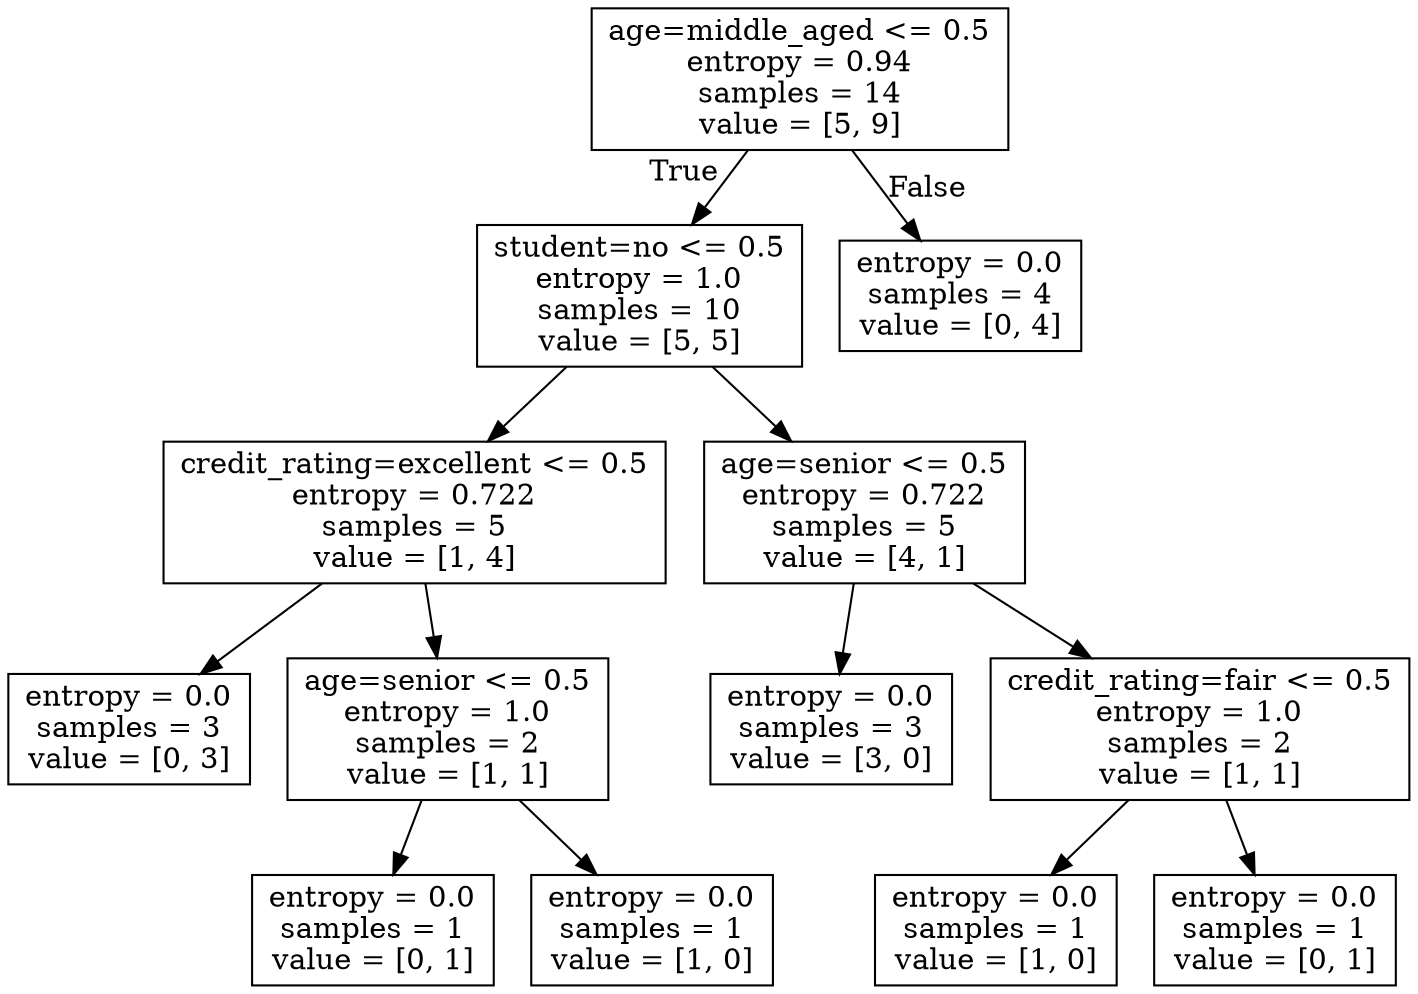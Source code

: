 digraph Tree {
node [shape=box] ;
0 [label="age=middle_aged <= 0.5\nentropy = 0.94\nsamples = 14\nvalue = [5, 9]"] ;
1 [label="student=no <= 0.5\nentropy = 1.0\nsamples = 10\nvalue = [5, 5]"] ;
0 -> 1 [labeldistance=2.5, labelangle=45, headlabel="True"] ;
2 [label="credit_rating=excellent <= 0.5\nentropy = 0.722\nsamples = 5\nvalue = [1, 4]"] ;
1 -> 2 ;
3 [label="entropy = 0.0\nsamples = 3\nvalue = [0, 3]"] ;
2 -> 3 ;
4 [label="age=senior <= 0.5\nentropy = 1.0\nsamples = 2\nvalue = [1, 1]"] ;
2 -> 4 ;
5 [label="entropy = 0.0\nsamples = 1\nvalue = [0, 1]"] ;
4 -> 5 ;
6 [label="entropy = 0.0\nsamples = 1\nvalue = [1, 0]"] ;
4 -> 6 ;
7 [label="age=senior <= 0.5\nentropy = 0.722\nsamples = 5\nvalue = [4, 1]"] ;
1 -> 7 ;
8 [label="entropy = 0.0\nsamples = 3\nvalue = [3, 0]"] ;
7 -> 8 ;
9 [label="credit_rating=fair <= 0.5\nentropy = 1.0\nsamples = 2\nvalue = [1, 1]"] ;
7 -> 9 ;
10 [label="entropy = 0.0\nsamples = 1\nvalue = [1, 0]"] ;
9 -> 10 ;
11 [label="entropy = 0.0\nsamples = 1\nvalue = [0, 1]"] ;
9 -> 11 ;
12 [label="entropy = 0.0\nsamples = 4\nvalue = [0, 4]"] ;
0 -> 12 [labeldistance=2.5, labelangle=-45, headlabel="False"] ;
}
